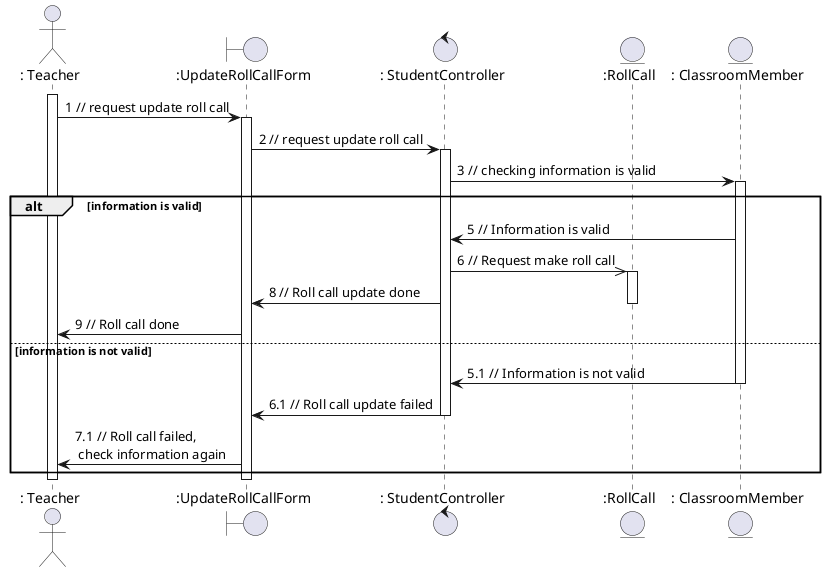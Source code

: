 @startuml updateRollCall

actor ": Teacher"
boundary ":UpdateRollCallForm"
control ": StudentController"
entity ":RollCall"
entity ": ClassroomMember"

activate ": Teacher"

": Teacher" -> ":UpdateRollCallForm": 1 // request update roll call
activate ":UpdateRollCallForm"
":UpdateRollCallForm" -> ": StudentController": 2 // request update roll call
activate ": StudentController"
": StudentController" -> ": ClassroomMember": 3 // checking information is valid
activate ": ClassroomMember"
alt information is valid
    ": ClassroomMember" -> ": StudentController": 5 // Information is valid
    ": StudentController" ->> ":RollCall": 6 // Request make roll call
    activate ":RollCall"
    ": StudentController" -> ":UpdateRollCallForm": 8 // Roll call update done
    deactivate ":RollCall"
    ":UpdateRollCallForm" -> ": Teacher": 9 // Roll call done
else information is not valid
    ": ClassroomMember" -> ": StudentController": 5.1 // Information is not valid
    deactivate ": ClassroomMember"
    ": StudentController" -> ":UpdateRollCallForm": 6.1 // Roll call update failed
    deactivate ": StudentController"
    ":UpdateRollCallForm" -> ": Teacher": 7.1 // Roll call failed,\n check information again
end

deactivate ":UpdateRollCallForm"
deactivate ": Teacher"



@enduml
